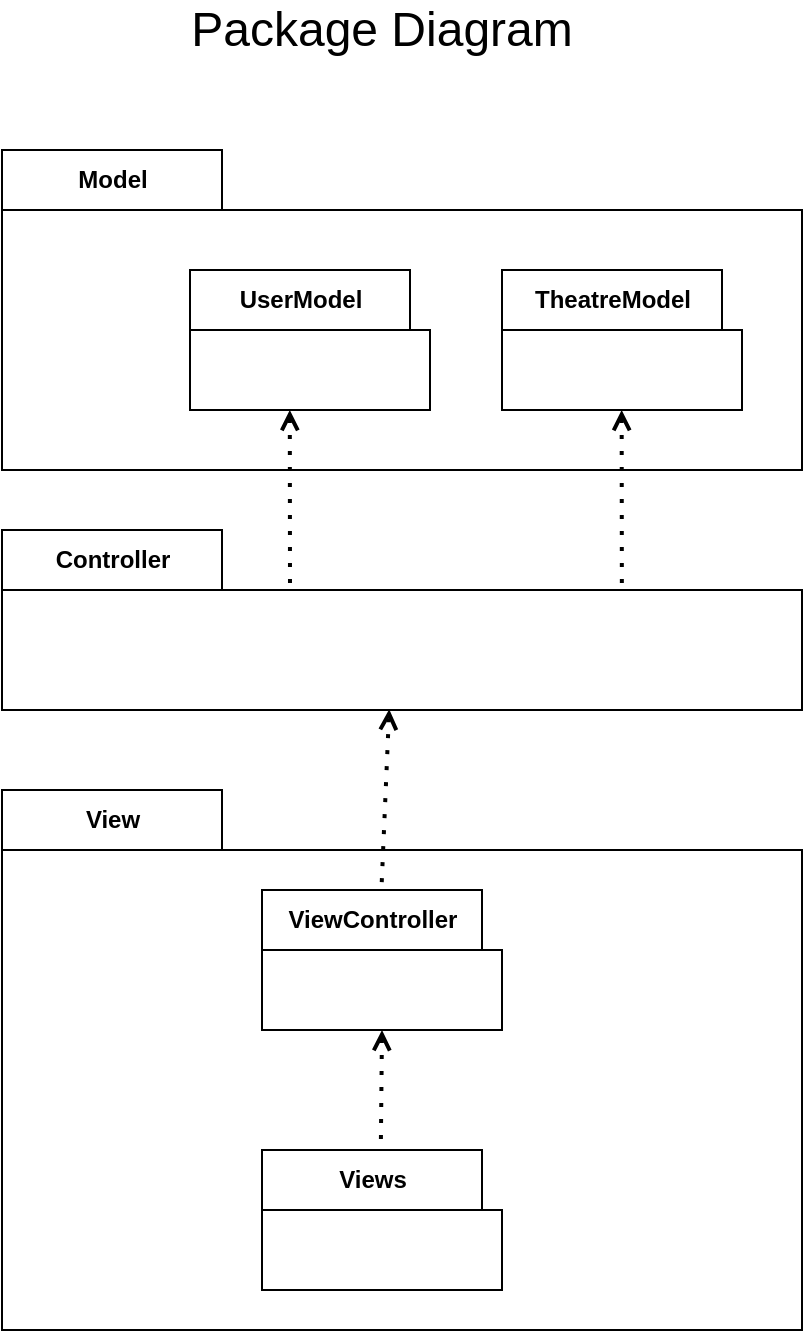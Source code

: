 <mxfile version="13.10.0" type="device"><diagram id="fbNjOzkBDLsvMfg-EPh7" name="Page-1"><mxGraphModel dx="1422" dy="705" grid="1" gridSize="10" guides="1" tooltips="1" connect="1" arrows="1" fold="1" page="1" pageScale="1" pageWidth="827" pageHeight="1169" math="0" shadow="0"><root><mxCell id="0"/><mxCell id="1" parent="0"/><mxCell id="GX7etoR4RFCjPaNLnc0a-2" value="View" style="shape=folder;fontStyle=1;tabWidth=110;tabHeight=30;tabPosition=left;html=1;boundedLbl=1;labelInHeader=1;" vertex="1" parent="1"><mxGeometry x="200" y="410" width="400" height="270" as="geometry"/></mxCell><mxCell id="GX7etoR4RFCjPaNLnc0a-4" value="Views" style="shape=folder;fontStyle=1;tabWidth=110;tabHeight=30;tabPosition=left;html=1;boundedLbl=1;labelInHeader=1;" vertex="1" parent="1"><mxGeometry x="330" y="590" width="120" height="70" as="geometry"/></mxCell><mxCell id="GX7etoR4RFCjPaNLnc0a-6" value="ViewController" style="shape=folder;fontStyle=1;tabWidth=110;tabHeight=30;tabPosition=left;html=1;boundedLbl=1;labelInHeader=1;" vertex="1" parent="1"><mxGeometry x="330" y="460" width="120" height="70" as="geometry"/></mxCell><mxCell id="GX7etoR4RFCjPaNLnc0a-8" value="Controller" style="shape=folder;fontStyle=1;tabWidth=110;tabHeight=30;tabPosition=left;html=1;boundedLbl=1;labelInHeader=1;" vertex="1" parent="1"><mxGeometry x="200" y="280" width="400" height="90" as="geometry"/></mxCell><mxCell id="GX7etoR4RFCjPaNLnc0a-9" value="Model" style="shape=folder;fontStyle=1;tabWidth=110;tabHeight=30;tabPosition=left;html=1;boundedLbl=1;labelInHeader=1;" vertex="1" parent="1"><mxGeometry x="200" y="90" width="400" height="160" as="geometry"/></mxCell><mxCell id="GX7etoR4RFCjPaNLnc0a-10" value="UserModel" style="shape=folder;fontStyle=1;tabWidth=110;tabHeight=30;tabPosition=left;html=1;boundedLbl=1;labelInHeader=1;" vertex="1" parent="1"><mxGeometry x="294" y="150" width="120" height="70" as="geometry"/></mxCell><mxCell id="GX7etoR4RFCjPaNLnc0a-11" value="TheatreModel" style="shape=folder;fontStyle=1;tabWidth=110;tabHeight=30;tabPosition=left;html=1;boundedLbl=1;labelInHeader=1;" vertex="1" parent="1"><mxGeometry x="450" y="150" width="120" height="70" as="geometry"/></mxCell><mxCell id="GX7etoR4RFCjPaNLnc0a-12" value="" style="endArrow=none;dashed=1;html=1;dashPattern=1 3;strokeWidth=2;exitX=0.5;exitY=1;exitDx=0;exitDy=0;exitPerimeter=0;entryX=0.495;entryY=-0.002;entryDx=0;entryDy=0;entryPerimeter=0;startArrow=open;startFill=0;" edge="1" parent="1" source="GX7etoR4RFCjPaNLnc0a-6" target="GX7etoR4RFCjPaNLnc0a-4"><mxGeometry width="50" height="50" relative="1" as="geometry"><mxPoint x="160" y="470" as="sourcePoint"/><mxPoint x="160" y="510" as="targetPoint"/></mxGeometry></mxCell><mxCell id="GX7etoR4RFCjPaNLnc0a-13" value="" style="endArrow=none;dashed=1;html=1;dashPattern=1 3;strokeWidth=2;exitX=0.484;exitY=0.996;exitDx=0;exitDy=0;exitPerimeter=0;entryX=0.495;entryY=-0.002;entryDx=0;entryDy=0;entryPerimeter=0;startArrow=open;startFill=0;" edge="1" parent="1" source="GX7etoR4RFCjPaNLnc0a-8"><mxGeometry width="50" height="50" relative="1" as="geometry"><mxPoint x="390.3" y="400.14" as="sourcePoint"/><mxPoint x="389.7" y="460" as="targetPoint"/></mxGeometry></mxCell><mxCell id="GX7etoR4RFCjPaNLnc0a-14" value="" style="endArrow=none;dashed=1;html=1;dashPattern=1 3;strokeWidth=2;exitX=0.484;exitY=0.996;exitDx=0;exitDy=0;exitPerimeter=0;entryX=0.36;entryY=0.344;entryDx=0;entryDy=0;entryPerimeter=0;startArrow=open;startFill=0;" edge="1" parent="1" target="GX7etoR4RFCjPaNLnc0a-8"><mxGeometry width="50" height="50" relative="1" as="geometry"><mxPoint x="343.9" y="220" as="sourcePoint"/><mxPoint x="340.0" y="310.36" as="targetPoint"/></mxGeometry></mxCell><mxCell id="GX7etoR4RFCjPaNLnc0a-15" value="" style="endArrow=none;dashed=1;html=1;dashPattern=1 3;strokeWidth=2;exitX=0.484;exitY=0.996;exitDx=0;exitDy=0;exitPerimeter=0;entryX=0.36;entryY=0.344;entryDx=0;entryDy=0;entryPerimeter=0;startArrow=open;startFill=0;" edge="1" parent="1"><mxGeometry width="50" height="50" relative="1" as="geometry"><mxPoint x="509.83" y="220" as="sourcePoint"/><mxPoint x="509.93" y="310.96" as="targetPoint"/></mxGeometry></mxCell><mxCell id="GX7etoR4RFCjPaNLnc0a-18" value="&lt;span style=&quot;font-size: 24px&quot;&gt;Package Diagram&lt;/span&gt;" style="text;html=1;strokeColor=none;fillColor=none;align=center;verticalAlign=middle;whiteSpace=wrap;rounded=0;" vertex="1" parent="1"><mxGeometry x="250" y="20" width="280" height="20" as="geometry"/></mxCell></root></mxGraphModel></diagram></mxfile>